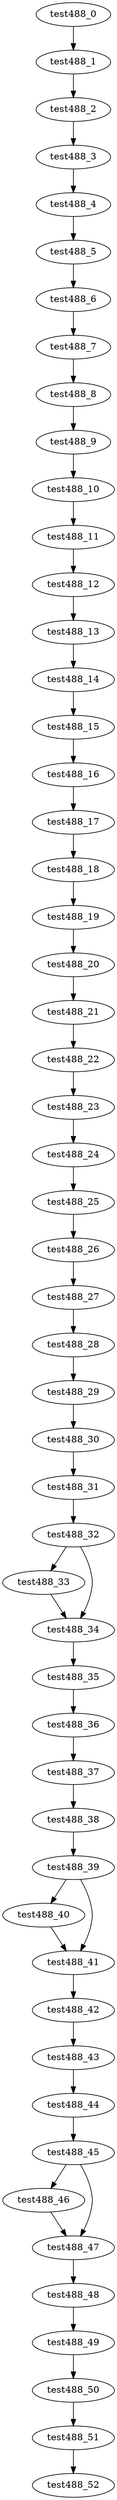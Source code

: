digraph G {
test488_0->test488_1;
test488_1->test488_2;
test488_2->test488_3;
test488_3->test488_4;
test488_4->test488_5;
test488_5->test488_6;
test488_6->test488_7;
test488_7->test488_8;
test488_8->test488_9;
test488_9->test488_10;
test488_10->test488_11;
test488_11->test488_12;
test488_12->test488_13;
test488_13->test488_14;
test488_14->test488_15;
test488_15->test488_16;
test488_16->test488_17;
test488_17->test488_18;
test488_18->test488_19;
test488_19->test488_20;
test488_20->test488_21;
test488_21->test488_22;
test488_22->test488_23;
test488_23->test488_24;
test488_24->test488_25;
test488_25->test488_26;
test488_26->test488_27;
test488_27->test488_28;
test488_28->test488_29;
test488_29->test488_30;
test488_30->test488_31;
test488_31->test488_32;
test488_32->test488_33;
test488_32->test488_34;
test488_33->test488_34;
test488_34->test488_35;
test488_35->test488_36;
test488_36->test488_37;
test488_37->test488_38;
test488_38->test488_39;
test488_39->test488_40;
test488_39->test488_41;
test488_40->test488_41;
test488_41->test488_42;
test488_42->test488_43;
test488_43->test488_44;
test488_44->test488_45;
test488_45->test488_46;
test488_45->test488_47;
test488_46->test488_47;
test488_47->test488_48;
test488_48->test488_49;
test488_49->test488_50;
test488_50->test488_51;
test488_51->test488_52;

}
